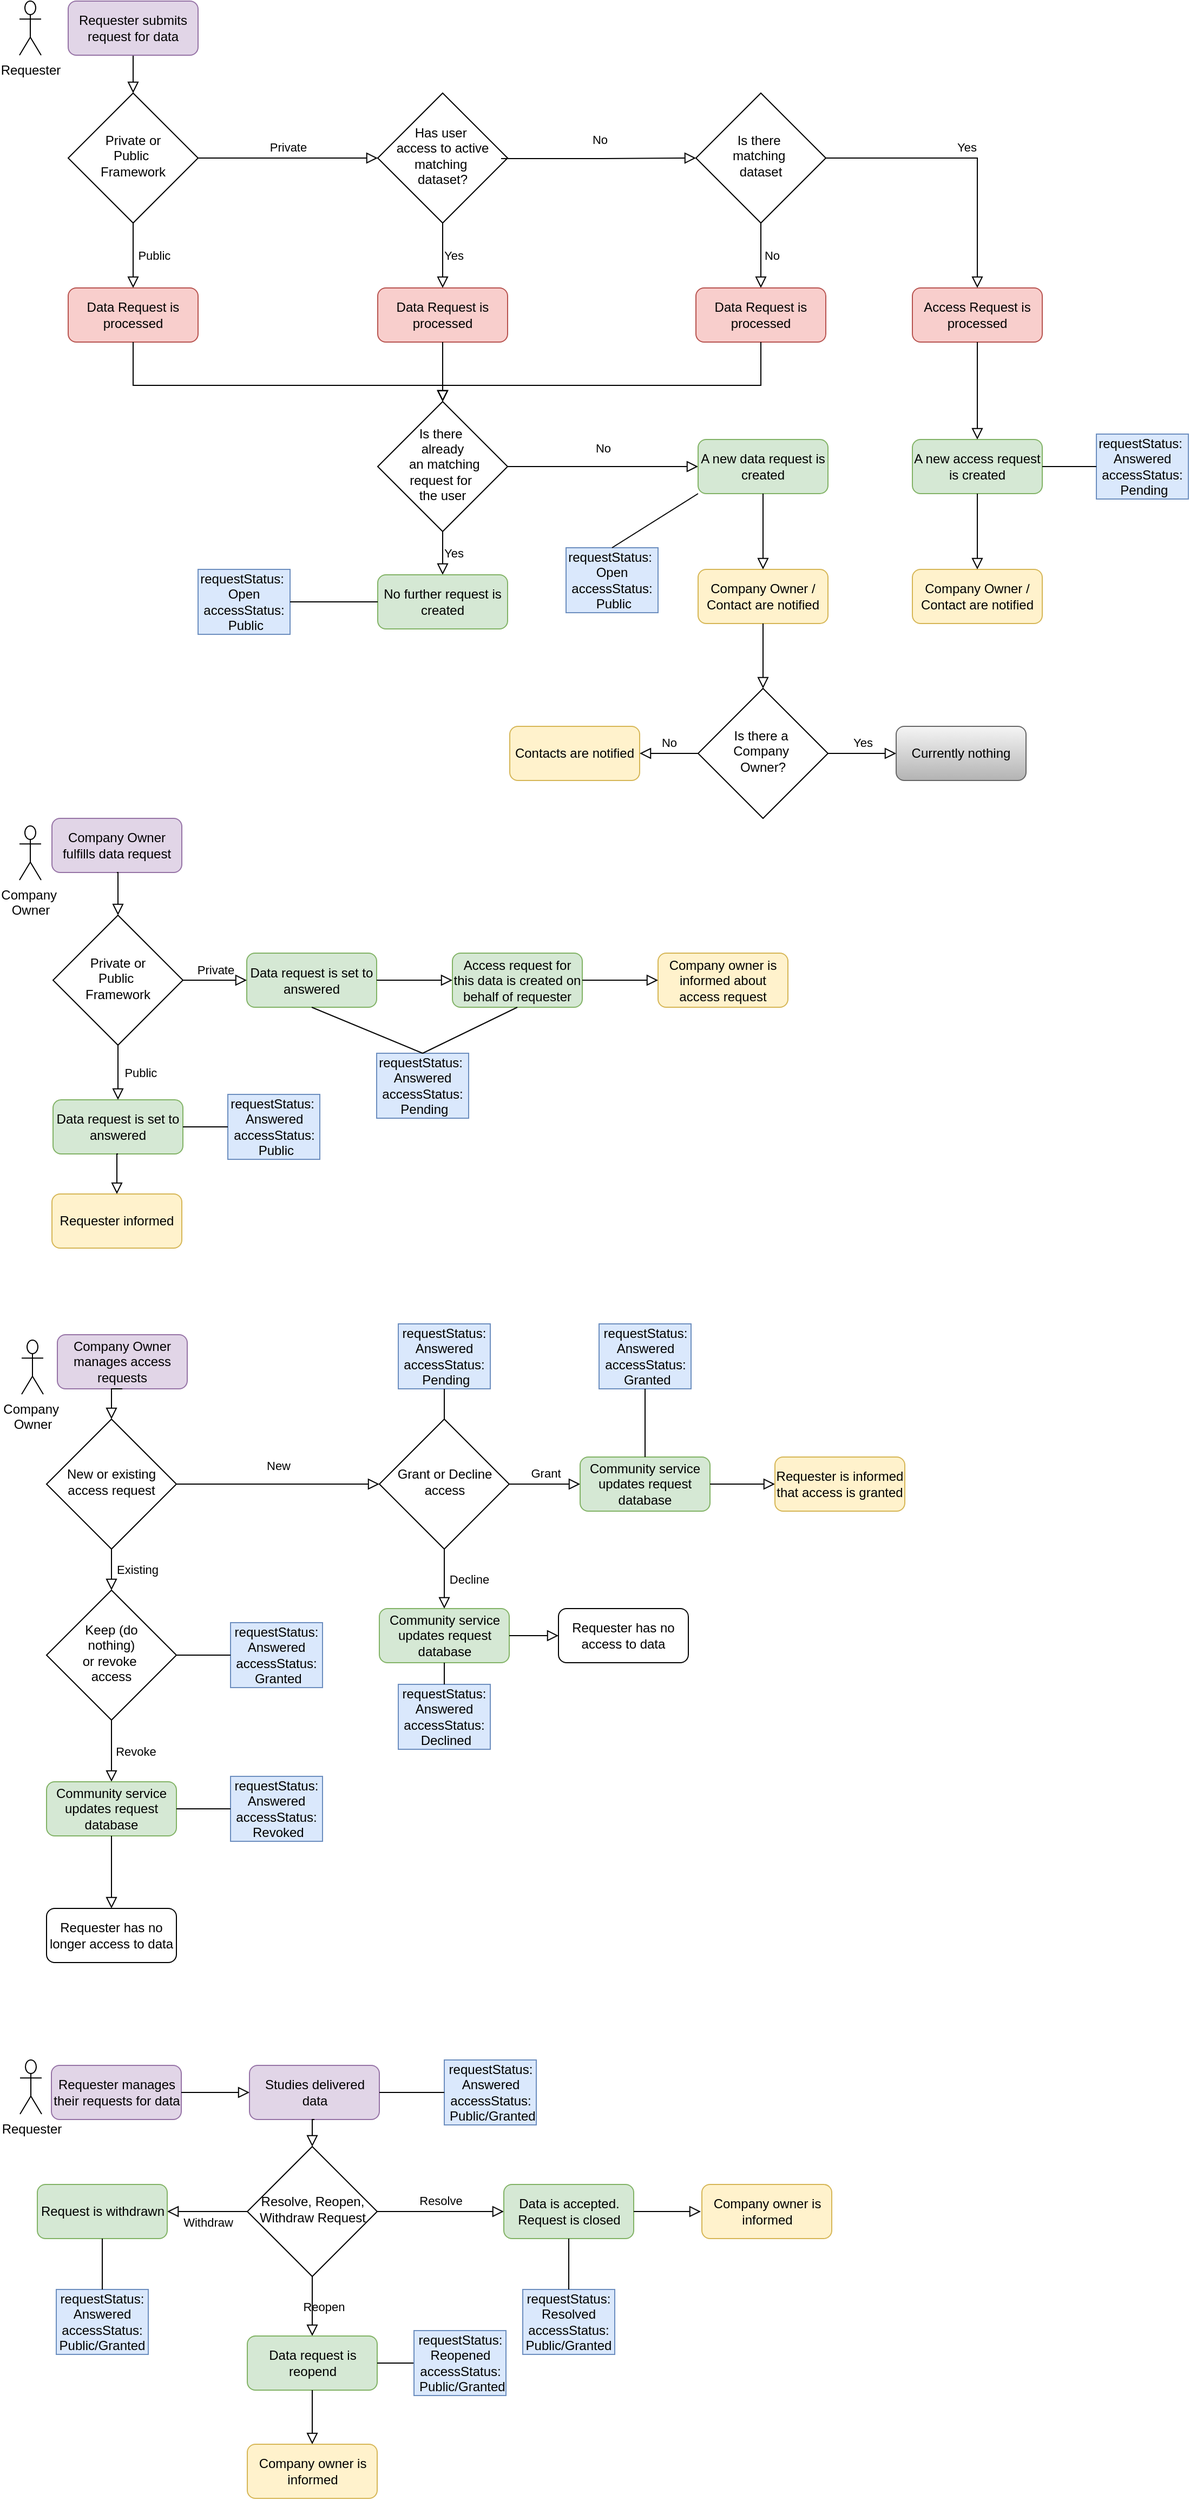 <mxfile version="24.7.5">
  <diagram name="Page-1" id="csTEz5FO5PTaqLaOLQge">
    <mxGraphModel dx="989" dy="606" grid="1" gridSize="10" guides="1" tooltips="1" connect="1" arrows="1" fold="1" page="1" pageScale="1" pageWidth="3300" pageHeight="2339" math="0" shadow="0">
      <root>
        <mxCell id="0" />
        <mxCell id="1" parent="0" />
        <mxCell id="vJwI65DWujs8xviBbyIF-1" value="Requester" style="shape=umlActor;verticalLabelPosition=bottom;verticalAlign=top;html=1;outlineConnect=0;" parent="1" vertex="1">
          <mxGeometry x="40" y="8" width="20" height="50" as="geometry" />
        </mxCell>
        <mxCell id="vJwI65DWujs8xviBbyIF-2" value="" style="rounded=0;html=1;jettySize=auto;orthogonalLoop=1;fontSize=11;endArrow=block;endFill=0;endSize=8;strokeWidth=1;shadow=0;labelBackgroundColor=none;edgeStyle=orthogonalEdgeStyle;" parent="1" source="vJwI65DWujs8xviBbyIF-3" target="vJwI65DWujs8xviBbyIF-5" edge="1">
          <mxGeometry relative="1" as="geometry" />
        </mxCell>
        <mxCell id="vJwI65DWujs8xviBbyIF-3" value="Requester submits request for data" style="rounded=1;whiteSpace=wrap;html=1;fontSize=12;glass=0;strokeWidth=1;shadow=0;fillColor=#e1d5e7;strokeColor=#9673a6;" parent="1" vertex="1">
          <mxGeometry x="85" y="8" width="120" height="50" as="geometry" />
        </mxCell>
        <mxCell id="vJwI65DWujs8xviBbyIF-4" value="Private" style="edgeStyle=orthogonalEdgeStyle;rounded=0;html=1;jettySize=auto;orthogonalLoop=1;fontSize=11;endArrow=block;endFill=0;endSize=8;strokeWidth=1;shadow=0;labelBackgroundColor=none;entryX=0;entryY=0.5;entryDx=0;entryDy=0;" parent="1" source="vJwI65DWujs8xviBbyIF-5" target="vJwI65DWujs8xviBbyIF-10" edge="1">
          <mxGeometry y="10" relative="1" as="geometry">
            <mxPoint as="offset" />
            <mxPoint x="270" y="153" as="targetPoint" />
          </mxGeometry>
        </mxCell>
        <mxCell id="vJwI65DWujs8xviBbyIF-5" value="Private or&lt;div&gt;Public&amp;nbsp;&lt;/div&gt;&lt;div&gt;Framework&lt;/div&gt;" style="rhombus;whiteSpace=wrap;html=1;shadow=0;fontFamily=Helvetica;fontSize=12;align=center;strokeWidth=1;spacing=6;spacingTop=-4;rotation=0;" parent="1" vertex="1">
          <mxGeometry x="85" y="93" width="120" height="120" as="geometry" />
        </mxCell>
        <mxCell id="vJwI65DWujs8xviBbyIF-6" value="Data Request is processed" style="rounded=1;whiteSpace=wrap;html=1;fontSize=12;glass=0;strokeWidth=1;shadow=0;fillColor=#f8cecc;strokeColor=#b85450;" parent="1" vertex="1">
          <mxGeometry x="371" y="273" width="120" height="50" as="geometry" />
        </mxCell>
        <mxCell id="vJwI65DWujs8xviBbyIF-8" value="Data Request is processed" style="rounded=1;whiteSpace=wrap;html=1;fontSize=12;glass=0;strokeWidth=1;shadow=0;fillColor=#f8cecc;strokeColor=#b85450;" parent="1" vertex="1">
          <mxGeometry x="85" y="273" width="120" height="50" as="geometry" />
        </mxCell>
        <mxCell id="vJwI65DWujs8xviBbyIF-9" value="&amp;nbsp; &amp;nbsp; &amp;nbsp; Public" style="edgeStyle=orthogonalEdgeStyle;rounded=0;html=1;jettySize=auto;orthogonalLoop=1;fontSize=11;endArrow=block;endFill=0;endSize=8;strokeWidth=1;shadow=0;labelBackgroundColor=none;exitX=0.5;exitY=1;exitDx=0;exitDy=0;entryX=0.5;entryY=0;entryDx=0;entryDy=0;" parent="1" source="vJwI65DWujs8xviBbyIF-5" target="vJwI65DWujs8xviBbyIF-8" edge="1">
          <mxGeometry y="10" relative="1" as="geometry">
            <mxPoint as="offset" />
            <mxPoint x="160" y="223" as="sourcePoint" />
            <mxPoint x="270" y="223" as="targetPoint" />
          </mxGeometry>
        </mxCell>
        <mxCell id="vJwI65DWujs8xviBbyIF-10" value="Has user&amp;nbsp;&lt;div&gt;access to active matching&amp;nbsp;&lt;/div&gt;&lt;div&gt;dataset?&lt;/div&gt;" style="rhombus;whiteSpace=wrap;html=1;shadow=0;fontFamily=Helvetica;fontSize=12;align=center;strokeWidth=1;spacing=6;spacingTop=-4;rotation=0;" parent="1" vertex="1">
          <mxGeometry x="371" y="93" width="120" height="120" as="geometry" />
        </mxCell>
        <mxCell id="vJwI65DWujs8xviBbyIF-12" value="No&lt;div&gt;&lt;br&gt;&lt;/div&gt;" style="edgeStyle=orthogonalEdgeStyle;rounded=0;html=1;jettySize=auto;orthogonalLoop=1;fontSize=11;endArrow=block;endFill=0;endSize=8;strokeWidth=1;shadow=0;labelBackgroundColor=none;entryX=0;entryY=0.5;entryDx=0;entryDy=0;exitX=0.95;exitY=0.504;exitDx=0;exitDy=0;exitPerimeter=0;" parent="1" target="vJwI65DWujs8xviBbyIF-14" edge="1" source="vJwI65DWujs8xviBbyIF-10">
          <mxGeometry y="10" relative="1" as="geometry">
            <mxPoint as="offset" />
            <mxPoint x="494" y="153" as="sourcePoint" />
            <mxPoint x="562" y="153" as="targetPoint" />
          </mxGeometry>
        </mxCell>
        <mxCell id="vJwI65DWujs8xviBbyIF-13" value="Yes" style="edgeStyle=orthogonalEdgeStyle;rounded=0;html=1;jettySize=auto;orthogonalLoop=1;fontSize=11;endArrow=block;endFill=0;endSize=8;strokeWidth=1;shadow=0;labelBackgroundColor=none;exitX=0.5;exitY=1;exitDx=0;exitDy=0;entryX=0.5;entryY=0;entryDx=0;entryDy=0;" parent="1" edge="1" target="vJwI65DWujs8xviBbyIF-6" source="vJwI65DWujs8xviBbyIF-10">
          <mxGeometry y="10" relative="1" as="geometry">
            <mxPoint as="offset" />
            <mxPoint x="433" y="193" as="sourcePoint" />
            <mxPoint x="433" y="273" as="targetPoint" />
          </mxGeometry>
        </mxCell>
        <mxCell id="vJwI65DWujs8xviBbyIF-14" value="Is there&amp;nbsp;&lt;div&gt;matching&amp;nbsp;&lt;/div&gt;&lt;div&gt;dataset&lt;/div&gt;" style="rhombus;whiteSpace=wrap;html=1;shadow=0;fontFamily=Helvetica;fontSize=12;align=center;strokeWidth=1;spacing=6;spacingTop=-4;" parent="1" vertex="1">
          <mxGeometry x="665" y="93" width="120" height="120" as="geometry" />
        </mxCell>
        <mxCell id="vJwI65DWujs8xviBbyIF-16" value="No" style="edgeStyle=orthogonalEdgeStyle;rounded=0;html=1;jettySize=auto;orthogonalLoop=1;fontSize=11;endArrow=block;endFill=0;endSize=8;strokeWidth=1;shadow=0;labelBackgroundColor=none;exitX=0.5;exitY=1;exitDx=0;exitDy=0;entryX=0.5;entryY=0;entryDx=0;entryDy=0;" parent="1" source="vJwI65DWujs8xviBbyIF-14" target="vJwI65DWujs8xviBbyIF-23" edge="1">
          <mxGeometry y="10" relative="1" as="geometry">
            <mxPoint as="offset" />
            <mxPoint x="537" y="203" as="sourcePoint" />
            <mxPoint x="727" y="253" as="targetPoint" />
            <Array as="points" />
          </mxGeometry>
        </mxCell>
        <mxCell id="vJwI65DWujs8xviBbyIF-18" value="" style="edgeStyle=orthogonalEdgeStyle;rounded=0;html=1;jettySize=auto;orthogonalLoop=1;fontSize=11;endArrow=block;endFill=0;endSize=8;strokeWidth=1;shadow=0;labelBackgroundColor=none;exitX=0.5;exitY=1;exitDx=0;exitDy=0;entryX=0.5;entryY=0;entryDx=0;entryDy=0;" parent="1" source="vJwI65DWujs8xviBbyIF-8" target="vJwI65DWujs8xviBbyIF-19" edge="1">
          <mxGeometry y="10" relative="1" as="geometry">
            <mxPoint as="offset" />
            <mxPoint x="-91" y="333" as="sourcePoint" />
            <mxPoint x="211.5" y="398" as="targetPoint" />
            <Array as="points">
              <mxPoint x="145" y="363" />
              <mxPoint x="431" y="363" />
            </Array>
          </mxGeometry>
        </mxCell>
        <mxCell id="vJwI65DWujs8xviBbyIF-19" value="Is there&amp;nbsp;&lt;div&gt;already&lt;div&gt;&amp;nbsp;an matching request for&amp;nbsp;&lt;/div&gt;&lt;div&gt;the user&lt;/div&gt;&lt;/div&gt;" style="rhombus;whiteSpace=wrap;html=1;shadow=0;fontFamily=Helvetica;fontSize=12;align=center;strokeWidth=1;spacing=6;spacingTop=-4;" parent="1" vertex="1">
          <mxGeometry x="371" y="378" width="120" height="120" as="geometry" />
        </mxCell>
        <mxCell id="vJwI65DWujs8xviBbyIF-20" value="Yes" style="edgeStyle=orthogonalEdgeStyle;rounded=0;html=1;jettySize=auto;orthogonalLoop=1;fontSize=11;endArrow=block;endFill=0;endSize=8;strokeWidth=1;shadow=0;labelBackgroundColor=none;exitX=0.5;exitY=1;exitDx=0;exitDy=0;entryX=0.5;entryY=0;entryDx=0;entryDy=0;" parent="1" edge="1" target="vJwI65DWujs8xviBbyIF-30" source="vJwI65DWujs8xviBbyIF-19">
          <mxGeometry y="10" relative="1" as="geometry">
            <mxPoint as="offset" />
            <mxPoint x="433" y="488" as="sourcePoint" />
            <mxPoint x="433" y="533" as="targetPoint" />
            <Array as="points" />
          </mxGeometry>
        </mxCell>
        <mxCell id="vJwI65DWujs8xviBbyIF-21" value="No&lt;div&gt;&lt;br&gt;&lt;/div&gt;" style="edgeStyle=orthogonalEdgeStyle;rounded=0;html=1;jettySize=auto;orthogonalLoop=1;fontSize=11;endArrow=block;endFill=0;endSize=8;strokeWidth=1;shadow=0;labelBackgroundColor=none;exitX=1;exitY=0.5;exitDx=0;exitDy=0;entryX=0;entryY=0.5;entryDx=0;entryDy=0;" parent="1" target="vJwI65DWujs8xviBbyIF-27" edge="1" source="vJwI65DWujs8xviBbyIF-19">
          <mxGeometry y="10" relative="1" as="geometry">
            <mxPoint as="offset" />
            <mxPoint x="494" y="433" as="sourcePoint" />
            <mxPoint x="552" y="433" as="targetPoint" />
            <Array as="points" />
          </mxGeometry>
        </mxCell>
        <mxCell id="vJwI65DWujs8xviBbyIF-23" value="Data Request is processed" style="rounded=1;whiteSpace=wrap;html=1;fontSize=12;glass=0;strokeWidth=1;shadow=0;fillColor=#f8cecc;strokeColor=#b85450;" parent="1" vertex="1">
          <mxGeometry x="665" y="273" width="120" height="50" as="geometry" />
        </mxCell>
        <mxCell id="vJwI65DWujs8xviBbyIF-24" value="" style="edgeStyle=orthogonalEdgeStyle;rounded=0;html=1;jettySize=auto;orthogonalLoop=1;fontSize=11;endArrow=block;endFill=0;endSize=8;strokeWidth=1;shadow=0;labelBackgroundColor=none;entryX=0.5;entryY=0;entryDx=0;entryDy=0;exitX=0.5;exitY=1;exitDx=0;exitDy=0;" parent="1" source="vJwI65DWujs8xviBbyIF-6" target="vJwI65DWujs8xviBbyIF-19" edge="1">
          <mxGeometry y="10" relative="1" as="geometry">
            <mxPoint as="offset" />
            <mxPoint x="545" y="275.5" as="sourcePoint" />
            <mxPoint x="545" y="330.5" as="targetPoint" />
            <Array as="points">
              <mxPoint x="431" y="323" />
              <mxPoint x="431" y="323" />
            </Array>
          </mxGeometry>
        </mxCell>
        <mxCell id="vJwI65DWujs8xviBbyIF-25" value="" style="edgeStyle=orthogonalEdgeStyle;rounded=0;html=1;jettySize=auto;orthogonalLoop=1;fontSize=11;endArrow=block;endFill=0;endSize=8;strokeWidth=1;shadow=0;labelBackgroundColor=none;entryX=0.5;entryY=0;entryDx=0;entryDy=0;exitX=0.5;exitY=1;exitDx=0;exitDy=0;" parent="1" source="vJwI65DWujs8xviBbyIF-23" target="vJwI65DWujs8xviBbyIF-19" edge="1">
          <mxGeometry y="10" relative="1" as="geometry">
            <mxPoint as="offset" />
            <mxPoint x="664" y="323" as="sourcePoint" />
            <mxPoint x="475" y="388" as="targetPoint" />
            <Array as="points">
              <mxPoint x="725" y="363" />
              <mxPoint x="431" y="363" />
            </Array>
          </mxGeometry>
        </mxCell>
        <mxCell id="vJwI65DWujs8xviBbyIF-26" value="Access Request is processed" style="rounded=1;whiteSpace=wrap;html=1;fontSize=12;glass=0;strokeWidth=1;shadow=0;fillColor=#f8cecc;strokeColor=#b85450;" parent="1" vertex="1">
          <mxGeometry x="865" y="273" width="120" height="50" as="geometry" />
        </mxCell>
        <mxCell id="vJwI65DWujs8xviBbyIF-27" value="A new data request is created" style="rounded=1;whiteSpace=wrap;html=1;fontSize=12;glass=0;strokeWidth=1;shadow=0;fillColor=#d5e8d4;strokeColor=#82b366;" parent="1" vertex="1">
          <mxGeometry x="667" y="413" width="120" height="50" as="geometry" />
        </mxCell>
        <mxCell id="vJwI65DWujs8xviBbyIF-28" value="A new access request is created" style="rounded=1;whiteSpace=wrap;html=1;fontSize=12;glass=0;strokeWidth=1;shadow=0;fillColor=#d5e8d4;strokeColor=#82b366;" parent="1" vertex="1">
          <mxGeometry x="865" y="413" width="120" height="50" as="geometry" />
        </mxCell>
        <mxCell id="vJwI65DWujs8xviBbyIF-29" value="" style="edgeStyle=orthogonalEdgeStyle;rounded=0;html=1;jettySize=auto;orthogonalLoop=1;fontSize=11;endArrow=block;endFill=0;endSize=8;strokeWidth=1;shadow=0;labelBackgroundColor=none;exitX=0.5;exitY=1;exitDx=0;exitDy=0;entryX=0.5;entryY=0;entryDx=0;entryDy=0;" parent="1" source="vJwI65DWujs8xviBbyIF-26" target="vJwI65DWujs8xviBbyIF-28" edge="1">
          <mxGeometry y="10" relative="1" as="geometry">
            <mxPoint as="offset" />
            <mxPoint x="920.5" y="323" as="sourcePoint" />
            <mxPoint x="920.5" y="403" as="targetPoint" />
            <Array as="points" />
          </mxGeometry>
        </mxCell>
        <mxCell id="vJwI65DWujs8xviBbyIF-30" value="No further request is created" style="rounded=1;whiteSpace=wrap;html=1;fontSize=12;glass=0;strokeWidth=1;shadow=0;fillColor=#d5e8d4;strokeColor=#82b366;" parent="1" vertex="1">
          <mxGeometry x="371" y="538" width="120" height="50" as="geometry" />
        </mxCell>
        <mxCell id="vJwI65DWujs8xviBbyIF-34" value="Company Owner / Contact are notified" style="rounded=1;whiteSpace=wrap;html=1;fontSize=12;glass=0;strokeWidth=1;shadow=0;fillColor=#fff2cc;strokeColor=#d6b656;" parent="1" vertex="1">
          <mxGeometry x="667" y="533" width="120" height="50" as="geometry" />
        </mxCell>
        <mxCell id="vJwI65DWujs8xviBbyIF-35" value="" style="edgeStyle=orthogonalEdgeStyle;rounded=0;html=1;jettySize=auto;orthogonalLoop=1;fontSize=11;endArrow=block;endFill=0;endSize=8;strokeWidth=1;shadow=0;labelBackgroundColor=none;exitX=0.5;exitY=1;exitDx=0;exitDy=0;entryX=0.5;entryY=0;entryDx=0;entryDy=0;" parent="1" source="vJwI65DWujs8xviBbyIF-27" target="vJwI65DWujs8xviBbyIF-34" edge="1">
          <mxGeometry y="10" relative="1" as="geometry">
            <mxPoint as="offset" />
            <mxPoint x="817" y="473" as="sourcePoint" />
            <mxPoint x="817" y="573" as="targetPoint" />
            <Array as="points" />
          </mxGeometry>
        </mxCell>
        <mxCell id="vJwI65DWujs8xviBbyIF-36" value="Company Owner / Contact are notified" style="rounded=1;whiteSpace=wrap;html=1;fontSize=12;glass=0;strokeWidth=1;shadow=0;fillColor=#fff2cc;strokeColor=#d6b656;" parent="1" vertex="1">
          <mxGeometry x="865" y="533" width="120" height="50" as="geometry" />
        </mxCell>
        <mxCell id="vJwI65DWujs8xviBbyIF-38" value="" style="edgeStyle=orthogonalEdgeStyle;rounded=0;html=1;jettySize=auto;orthogonalLoop=1;fontSize=11;endArrow=block;endFill=0;endSize=8;strokeWidth=1;shadow=0;labelBackgroundColor=none;exitX=0.5;exitY=1;exitDx=0;exitDy=0;entryX=0.5;entryY=0;entryDx=0;entryDy=0;" parent="1" source="vJwI65DWujs8xviBbyIF-28" target="vJwI65DWujs8xviBbyIF-36" edge="1">
          <mxGeometry y="10" relative="1" as="geometry">
            <mxPoint as="offset" />
            <mxPoint x="836" y="463" as="sourcePoint" />
            <mxPoint x="836" y="543" as="targetPoint" />
            <Array as="points" />
          </mxGeometry>
        </mxCell>
        <mxCell id="vJwI65DWujs8xviBbyIF-39" value="Company Owner fulfills data request" style="rounded=1;whiteSpace=wrap;html=1;fontSize=12;glass=0;strokeWidth=1;shadow=0;fillColor=#e1d5e7;strokeColor=#9673a6;" parent="1" vertex="1">
          <mxGeometry x="70" y="763" width="120" height="50" as="geometry" />
        </mxCell>
        <mxCell id="vJwI65DWujs8xviBbyIF-45" value="Data request is set to answered" style="rounded=1;whiteSpace=wrap;html=1;fontSize=12;glass=0;strokeWidth=1;shadow=0;fillColor=#d5e8d4;strokeColor=#82b366;" parent="1" vertex="1">
          <mxGeometry x="71" y="1023" width="120" height="50" as="geometry" />
        </mxCell>
        <mxCell id="vJwI65DWujs8xviBbyIF-47" value="Private or&lt;div&gt;Public&amp;nbsp;&lt;/div&gt;&lt;div&gt;Framework&lt;/div&gt;" style="rhombus;whiteSpace=wrap;html=1;shadow=0;fontFamily=Helvetica;fontSize=12;align=center;strokeWidth=1;spacing=6;spacingTop=-4;" parent="1" vertex="1">
          <mxGeometry x="71" y="852.5" width="120" height="120" as="geometry" />
        </mxCell>
        <mxCell id="vJwI65DWujs8xviBbyIF-48" value="&amp;nbsp; &amp;nbsp; &amp;nbsp; &amp;nbsp;Public" style="edgeStyle=orthogonalEdgeStyle;rounded=0;html=1;jettySize=auto;orthogonalLoop=1;fontSize=11;endArrow=block;endFill=0;endSize=8;strokeWidth=1;shadow=0;labelBackgroundColor=none;exitX=0.5;exitY=1;exitDx=0;exitDy=0;" parent="1" source="vJwI65DWujs8xviBbyIF-47" target="vJwI65DWujs8xviBbyIF-45" edge="1">
          <mxGeometry y="10" relative="1" as="geometry">
            <mxPoint as="offset" />
            <mxPoint x="224" y="970" as="sourcePoint" />
            <mxPoint x="224" y="1050" as="targetPoint" />
          </mxGeometry>
        </mxCell>
        <mxCell id="vJwI65DWujs8xviBbyIF-49" value="Data request is set to answered" style="rounded=1;whiteSpace=wrap;html=1;fontSize=12;glass=0;strokeWidth=1;shadow=0;fillColor=#d5e8d4;strokeColor=#82b366;" parent="1" vertex="1">
          <mxGeometry x="250" y="887.5" width="120" height="50" as="geometry" />
        </mxCell>
        <mxCell id="vJwI65DWujs8xviBbyIF-50" value="Private" style="edgeStyle=orthogonalEdgeStyle;rounded=0;html=1;jettySize=auto;orthogonalLoop=1;fontSize=11;endArrow=block;endFill=0;endSize=8;strokeWidth=1;shadow=0;labelBackgroundColor=none;entryX=0;entryY=0.5;entryDx=0;entryDy=0;exitX=1;exitY=0.5;exitDx=0;exitDy=0;" parent="1" source="vJwI65DWujs8xviBbyIF-47" target="vJwI65DWujs8xviBbyIF-49" edge="1">
          <mxGeometry y="10" relative="1" as="geometry">
            <mxPoint as="offset" />
            <mxPoint x="224" y="850" as="sourcePoint" />
            <mxPoint x="334" y="850" as="targetPoint" />
          </mxGeometry>
        </mxCell>
        <mxCell id="vJwI65DWujs8xviBbyIF-51" value="Access request for this data is created on behalf of requester" style="rounded=1;whiteSpace=wrap;html=1;fontSize=12;glass=0;strokeWidth=1;shadow=0;fillColor=#d5e8d4;strokeColor=#82b366;" parent="1" vertex="1">
          <mxGeometry x="440" y="887.5" width="120" height="50" as="geometry" />
        </mxCell>
        <mxCell id="vJwI65DWujs8xviBbyIF-52" value="" style="edgeStyle=orthogonalEdgeStyle;rounded=0;html=1;jettySize=auto;orthogonalLoop=1;fontSize=11;endArrow=block;endFill=0;endSize=8;strokeWidth=1;shadow=0;labelBackgroundColor=none;exitX=1;exitY=0.5;exitDx=0;exitDy=0;entryX=0;entryY=0.5;entryDx=0;entryDy=0;" parent="1" source="vJwI65DWujs8xviBbyIF-49" target="vJwI65DWujs8xviBbyIF-51" edge="1">
          <mxGeometry y="10" relative="1" as="geometry">
            <mxPoint as="offset" />
            <mxPoint x="424" y="950" as="sourcePoint" />
            <mxPoint x="424" y="1030" as="targetPoint" />
            <Array as="points" />
          </mxGeometry>
        </mxCell>
        <mxCell id="vJwI65DWujs8xviBbyIF-56" value="Company&amp;nbsp;&lt;div&gt;Owner&lt;/div&gt;" style="shape=umlActor;verticalLabelPosition=bottom;verticalAlign=top;html=1;outlineConnect=0;" parent="1" vertex="1">
          <mxGeometry x="42" y="1245" width="20" height="50" as="geometry" />
        </mxCell>
        <mxCell id="vJwI65DWujs8xviBbyIF-58" value="Company Owner manages access requests" style="rounded=1;whiteSpace=wrap;html=1;fontSize=12;glass=0;strokeWidth=1;shadow=0;fillColor=#e1d5e7;strokeColor=#9673a6;" parent="1" vertex="1">
          <mxGeometry x="75" y="1240" width="120" height="50" as="geometry" />
        </mxCell>
        <mxCell id="vJwI65DWujs8xviBbyIF-60" value="New or existing access request" style="rhombus;whiteSpace=wrap;html=1;shadow=0;fontFamily=Helvetica;fontSize=12;align=center;strokeWidth=1;spacing=6;spacingTop=-4;" parent="1" vertex="1">
          <mxGeometry x="65" y="1318" width="120" height="120" as="geometry" />
        </mxCell>
        <mxCell id="vJwI65DWujs8xviBbyIF-64" value="New&lt;div&gt;&lt;br&gt;&lt;/div&gt;" style="edgeStyle=orthogonalEdgeStyle;rounded=0;html=1;jettySize=auto;orthogonalLoop=1;fontSize=11;endArrow=block;endFill=0;endSize=8;strokeWidth=1;shadow=0;labelBackgroundColor=none;exitX=1;exitY=0.5;exitDx=0;exitDy=0;entryX=0;entryY=0.5;entryDx=0;entryDy=0;" parent="1" source="vJwI65DWujs8xviBbyIF-60" target="vJwI65DWujs8xviBbyIF-72" edge="1">
          <mxGeometry y="10" relative="1" as="geometry">
            <mxPoint as="offset" />
            <mxPoint x="252" y="1325" as="sourcePoint" />
            <mxPoint x="252" y="1375" as="targetPoint" />
          </mxGeometry>
        </mxCell>
        <mxCell id="vJwI65DWujs8xviBbyIF-65" value="&amp;nbsp; &amp;nbsp; &amp;nbsp; &amp;nbsp; &amp;nbsp;Existing" style="edgeStyle=orthogonalEdgeStyle;rounded=0;html=1;jettySize=auto;orthogonalLoop=1;fontSize=11;endArrow=block;endFill=0;endSize=8;strokeWidth=1;shadow=0;labelBackgroundColor=none;entryX=0.5;entryY=0;entryDx=0;entryDy=0;exitX=0.5;exitY=1;exitDx=0;exitDy=0;" parent="1" source="vJwI65DWujs8xviBbyIF-60" target="vJwI65DWujs8xviBbyIF-66" edge="1">
          <mxGeometry y="10" relative="1" as="geometry">
            <mxPoint as="offset" />
            <mxPoint x="222" y="1455" as="sourcePoint" />
            <mxPoint x="132" y="1475" as="targetPoint" />
          </mxGeometry>
        </mxCell>
        <mxCell id="vJwI65DWujs8xviBbyIF-66" value="Keep (do&lt;div&gt;&amp;nbsp;nothing)&amp;nbsp;&lt;div&gt;or revoke&amp;nbsp;&lt;/div&gt;&lt;div&gt;access&lt;/div&gt;&lt;/div&gt;" style="rhombus;whiteSpace=wrap;html=1;shadow=0;fontFamily=Helvetica;fontSize=12;align=center;strokeWidth=1;spacing=6;spacingTop=-4;" parent="1" vertex="1">
          <mxGeometry x="65" y="1476" width="120" height="120" as="geometry" />
        </mxCell>
        <mxCell id="vJwI65DWujs8xviBbyIF-67" value="&lt;div&gt;&amp;nbsp; &amp;nbsp; &amp;nbsp; &amp;nbsp; Revoke&lt;/div&gt;" style="edgeStyle=orthogonalEdgeStyle;rounded=0;html=1;jettySize=auto;orthogonalLoop=1;fontSize=11;endArrow=block;endFill=0;endSize=8;strokeWidth=1;shadow=0;labelBackgroundColor=none;exitX=0.5;exitY=1;exitDx=0;exitDy=0;entryX=0.5;entryY=0;entryDx=0;entryDy=0;" parent="1" source="vJwI65DWujs8xviBbyIF-66" target="vJwI65DWujs8xviBbyIF-68" edge="1">
          <mxGeometry y="10" relative="1" as="geometry">
            <mxPoint as="offset" />
            <mxPoint x="232" y="1525" as="sourcePoint" />
            <mxPoint x="282" y="1525" as="targetPoint" />
          </mxGeometry>
        </mxCell>
        <mxCell id="vJwI65DWujs8xviBbyIF-68" value="Community service updates request database" style="rounded=1;whiteSpace=wrap;html=1;fontSize=12;glass=0;strokeWidth=1;shadow=0;fillColor=#d5e8d4;strokeColor=#82b366;" parent="1" vertex="1">
          <mxGeometry x="65" y="1653" width="120" height="50" as="geometry" />
        </mxCell>
        <mxCell id="vJwI65DWujs8xviBbyIF-69" value="Requester has no longer access to data" style="rounded=1;whiteSpace=wrap;html=1;fontSize=12;glass=0;strokeWidth=1;shadow=0;" parent="1" vertex="1">
          <mxGeometry x="65" y="1770" width="120" height="50" as="geometry" />
        </mxCell>
        <mxCell id="vJwI65DWujs8xviBbyIF-70" value="" style="edgeStyle=orthogonalEdgeStyle;rounded=0;html=1;jettySize=auto;orthogonalLoop=1;fontSize=11;endArrow=block;endFill=0;endSize=8;strokeWidth=1;shadow=0;labelBackgroundColor=none;exitX=0.5;exitY=1;exitDx=0;exitDy=0;entryX=0.5;entryY=0;entryDx=0;entryDy=0;" parent="1" source="vJwI65DWujs8xviBbyIF-68" target="vJwI65DWujs8xviBbyIF-69" edge="1">
          <mxGeometry y="10" relative="1" as="geometry">
            <mxPoint as="offset" />
            <mxPoint x="382" y="1475" as="sourcePoint" />
            <mxPoint x="452" y="1475" as="targetPoint" />
          </mxGeometry>
        </mxCell>
        <mxCell id="vJwI65DWujs8xviBbyIF-72" value="Grant or Decline access" style="rhombus;whiteSpace=wrap;html=1;shadow=0;fontFamily=Helvetica;fontSize=12;align=center;strokeWidth=1;spacing=6;spacingTop=-4;" parent="1" vertex="1">
          <mxGeometry x="372.5" y="1318" width="120" height="120" as="geometry" />
        </mxCell>
        <mxCell id="vJwI65DWujs8xviBbyIF-74" value="Community service updates request database" style="rounded=1;whiteSpace=wrap;html=1;fontSize=12;glass=0;strokeWidth=1;shadow=0;fillColor=#d5e8d4;strokeColor=#82b366;" parent="1" vertex="1">
          <mxGeometry x="372.5" y="1493" width="120" height="50" as="geometry" />
        </mxCell>
        <mxCell id="vJwI65DWujs8xviBbyIF-75" value="Community service updates request database" style="rounded=1;whiteSpace=wrap;html=1;fontSize=12;glass=0;strokeWidth=1;shadow=0;fillColor=#d5e8d4;strokeColor=#82b366;" parent="1" vertex="1">
          <mxGeometry x="558" y="1353" width="120" height="50" as="geometry" />
        </mxCell>
        <mxCell id="vJwI65DWujs8xviBbyIF-76" value="&lt;div&gt;Grant&lt;/div&gt;" style="edgeStyle=orthogonalEdgeStyle;rounded=0;html=1;jettySize=auto;orthogonalLoop=1;fontSize=11;endArrow=block;endFill=0;endSize=8;strokeWidth=1;shadow=0;labelBackgroundColor=none;exitX=1;exitY=0.5;exitDx=0;exitDy=0;entryX=0;entryY=0.5;entryDx=0;entryDy=0;" parent="1" source="vJwI65DWujs8xviBbyIF-72" target="vJwI65DWujs8xviBbyIF-75" edge="1">
          <mxGeometry y="10" relative="1" as="geometry">
            <mxPoint as="offset" />
            <mxPoint x="495" y="1414" as="sourcePoint" />
            <mxPoint x="565" y="1414" as="targetPoint" />
          </mxGeometry>
        </mxCell>
        <mxCell id="vJwI65DWujs8xviBbyIF-77" value="" style="edgeStyle=orthogonalEdgeStyle;rounded=0;html=1;jettySize=auto;orthogonalLoop=1;fontSize=11;endArrow=block;endFill=0;endSize=8;strokeWidth=1;shadow=0;labelBackgroundColor=none;exitX=1;exitY=0.5;exitDx=0;exitDy=0;entryX=0;entryY=0.5;entryDx=0;entryDy=0;" parent="1" source="vJwI65DWujs8xviBbyIF-75" target="vJwI65DWujs8xviBbyIF-78" edge="1">
          <mxGeometry y="10" relative="1" as="geometry">
            <mxPoint as="offset" />
            <mxPoint x="685" y="1435" as="sourcePoint" />
            <mxPoint x="725" y="1375" as="targetPoint" />
          </mxGeometry>
        </mxCell>
        <mxCell id="vJwI65DWujs8xviBbyIF-78" value="Requester is informed that access is granted" style="rounded=1;whiteSpace=wrap;html=1;fontSize=12;glass=0;strokeWidth=1;shadow=0;fillColor=#fff2cc;strokeColor=#d6b656;" parent="1" vertex="1">
          <mxGeometry x="738" y="1353" width="120" height="50" as="geometry" />
        </mxCell>
        <mxCell id="vJwI65DWujs8xviBbyIF-80" value="&lt;div&gt;&amp;nbsp; &amp;nbsp; &amp;nbsp; &amp;nbsp; Decline&lt;/div&gt;" style="edgeStyle=orthogonalEdgeStyle;rounded=0;html=1;jettySize=auto;orthogonalLoop=1;fontSize=11;endArrow=block;endFill=0;endSize=8;strokeWidth=1;shadow=0;labelBackgroundColor=none;exitX=0.5;exitY=1;exitDx=0;exitDy=0;entryX=0.5;entryY=0;entryDx=0;entryDy=0;" parent="1" source="vJwI65DWujs8xviBbyIF-72" target="vJwI65DWujs8xviBbyIF-74" edge="1">
          <mxGeometry y="10" relative="1" as="geometry">
            <mxPoint as="offset" />
            <mxPoint x="440" y="1455" as="sourcePoint" />
            <mxPoint x="510" y="1455" as="targetPoint" />
          </mxGeometry>
        </mxCell>
        <mxCell id="vJwI65DWujs8xviBbyIF-81" value="Requester has no access to data" style="rounded=1;whiteSpace=wrap;html=1;fontSize=12;glass=0;strokeWidth=1;shadow=0;" parent="1" vertex="1">
          <mxGeometry x="538" y="1493" width="120" height="50" as="geometry" />
        </mxCell>
        <mxCell id="vJwI65DWujs8xviBbyIF-82" value="" style="edgeStyle=orthogonalEdgeStyle;rounded=0;html=1;jettySize=auto;orthogonalLoop=1;fontSize=11;endArrow=block;endFill=0;endSize=8;strokeWidth=1;shadow=0;labelBackgroundColor=none;exitX=1;exitY=0.5;exitDx=0;exitDy=0;entryX=0;entryY=0.5;entryDx=0;entryDy=0;" parent="1" source="vJwI65DWujs8xviBbyIF-74" target="vJwI65DWujs8xviBbyIF-81" edge="1">
          <mxGeometry y="10" relative="1" as="geometry">
            <mxPoint as="offset" />
            <mxPoint x="495" y="1465" as="sourcePoint" />
            <mxPoint x="555" y="1465" as="targetPoint" />
          </mxGeometry>
        </mxCell>
        <mxCell id="vJwI65DWujs8xviBbyIF-85" value="Requester" style="shape=umlActor;verticalLabelPosition=bottom;verticalAlign=top;html=1;outlineConnect=0;" parent="1" vertex="1">
          <mxGeometry x="40.5" y="1910" width="20" height="50" as="geometry" />
        </mxCell>
        <mxCell id="vJwI65DWujs8xviBbyIF-86" value="Requester manages their requests for data" style="rounded=1;whiteSpace=wrap;html=1;fontSize=12;glass=0;strokeWidth=1;shadow=0;fillColor=#e1d5e7;strokeColor=#9673a6;" parent="1" vertex="1">
          <mxGeometry x="69.5" y="1915" width="120" height="50" as="geometry" />
        </mxCell>
        <mxCell id="vJwI65DWujs8xviBbyIF-87" value="Studies delivered data" style="rounded=1;whiteSpace=wrap;html=1;fontSize=12;glass=0;strokeWidth=1;shadow=0;fillColor=#e1d5e7;strokeColor=#9673a6;" parent="1" vertex="1">
          <mxGeometry x="252.5" y="1915" width="120" height="50" as="geometry" />
        </mxCell>
        <mxCell id="vJwI65DWujs8xviBbyIF-88" value="" style="edgeStyle=orthogonalEdgeStyle;rounded=0;html=1;jettySize=auto;orthogonalLoop=1;fontSize=11;endArrow=block;endFill=0;endSize=8;strokeWidth=1;shadow=0;labelBackgroundColor=none;exitX=1;exitY=0.5;exitDx=0;exitDy=0;entryX=0;entryY=0.5;entryDx=0;entryDy=0;" parent="1" source="vJwI65DWujs8xviBbyIF-86" target="vJwI65DWujs8xviBbyIF-87" edge="1">
          <mxGeometry y="10" relative="1" as="geometry">
            <mxPoint as="offset" />
            <mxPoint x="270.5" y="1980" as="sourcePoint" />
            <mxPoint x="270.5" y="2030" as="targetPoint" />
            <Array as="points" />
          </mxGeometry>
        </mxCell>
        <mxCell id="vJwI65DWujs8xviBbyIF-89" value="Resolve, Reopen, Withdraw Request" style="rhombus;whiteSpace=wrap;html=1;shadow=0;fontFamily=Helvetica;fontSize=12;align=center;strokeWidth=1;spacing=6;spacingTop=-4;" parent="1" vertex="1">
          <mxGeometry x="250.5" y="1990" width="120" height="120" as="geometry" />
        </mxCell>
        <mxCell id="vJwI65DWujs8xviBbyIF-90" value="" style="edgeStyle=orthogonalEdgeStyle;rounded=0;html=1;jettySize=auto;orthogonalLoop=1;fontSize=11;endArrow=block;endFill=0;endSize=8;strokeWidth=1;shadow=0;labelBackgroundColor=none;exitX=0.5;exitY=1;exitDx=0;exitDy=0;entryX=0.5;entryY=0;entryDx=0;entryDy=0;" parent="1" source="vJwI65DWujs8xviBbyIF-87" target="vJwI65DWujs8xviBbyIF-89" edge="1">
          <mxGeometry y="10" relative="1" as="geometry">
            <mxPoint as="offset" />
            <mxPoint x="230.5" y="2080" as="sourcePoint" />
            <mxPoint x="230.5" y="2135" as="targetPoint" />
            <Array as="points" />
          </mxGeometry>
        </mxCell>
        <mxCell id="vJwI65DWujs8xviBbyIF-92" value="&lt;div&gt;Resolve&lt;/div&gt;" style="edgeStyle=orthogonalEdgeStyle;rounded=0;html=1;jettySize=auto;orthogonalLoop=1;fontSize=11;endArrow=block;endFill=0;endSize=8;strokeWidth=1;shadow=0;labelBackgroundColor=none;exitX=1;exitY=0.5;exitDx=0;exitDy=0;entryX=0;entryY=0.5;entryDx=0;entryDy=0;" parent="1" source="vJwI65DWujs8xviBbyIF-89" target="vJwI65DWujs8xviBbyIF-93" edge="1">
          <mxGeometry y="10" relative="1" as="geometry">
            <mxPoint as="offset" />
            <mxPoint x="539.5" y="2040" as="sourcePoint" />
            <mxPoint x="460.5" y="2050" as="targetPoint" />
          </mxGeometry>
        </mxCell>
        <mxCell id="vJwI65DWujs8xviBbyIF-93" value="Data is accepted. Request is closed" style="rounded=1;whiteSpace=wrap;html=1;fontSize=12;glass=0;strokeWidth=1;shadow=0;fillColor=#d5e8d4;strokeColor=#82b366;" parent="1" vertex="1">
          <mxGeometry x="487.5" y="2025" width="120" height="50" as="geometry" />
        </mxCell>
        <mxCell id="vJwI65DWujs8xviBbyIF-94" value="&lt;div&gt;Withdraw&lt;/div&gt;" style="edgeStyle=orthogonalEdgeStyle;rounded=0;html=1;jettySize=auto;orthogonalLoop=1;fontSize=11;endArrow=block;endFill=0;endSize=8;strokeWidth=1;shadow=0;labelBackgroundColor=none;exitX=0;exitY=0.5;exitDx=0;exitDy=0;entryX=1;entryY=0.5;entryDx=0;entryDy=0;" parent="1" source="vJwI65DWujs8xviBbyIF-89" target="vJwI65DWujs8xviBbyIF-95" edge="1">
          <mxGeometry y="10" relative="1" as="geometry">
            <mxPoint as="offset" />
            <mxPoint x="150.5" y="2120" as="sourcePoint" />
            <mxPoint x="220.5" y="2120" as="targetPoint" />
          </mxGeometry>
        </mxCell>
        <mxCell id="vJwI65DWujs8xviBbyIF-95" value="Request is withdrawn" style="rounded=1;whiteSpace=wrap;html=1;fontSize=12;glass=0;strokeWidth=1;shadow=0;fillColor=#d5e8d4;strokeColor=#82b366;" parent="1" vertex="1">
          <mxGeometry x="56.5" y="2025" width="120" height="50" as="geometry" />
        </mxCell>
        <mxCell id="vJwI65DWujs8xviBbyIF-96" value="&lt;div&gt;Reopen&lt;/div&gt;" style="edgeStyle=orthogonalEdgeStyle;rounded=0;html=1;jettySize=auto;orthogonalLoop=1;fontSize=11;endArrow=block;endFill=0;endSize=8;strokeWidth=1;shadow=0;labelBackgroundColor=none;exitX=0.5;exitY=1;exitDx=0;exitDy=0;entryX=0.5;entryY=0;entryDx=0;entryDy=0;" parent="1" source="vJwI65DWujs8xviBbyIF-89" target="vJwI65DWujs8xviBbyIF-97" edge="1">
          <mxGeometry y="10" relative="1" as="geometry">
            <mxPoint as="offset" />
            <mxPoint x="340.5" y="2140" as="sourcePoint" />
            <mxPoint x="320.5" y="2150" as="targetPoint" />
          </mxGeometry>
        </mxCell>
        <mxCell id="vJwI65DWujs8xviBbyIF-97" value="Data request is reopend" style="rounded=1;whiteSpace=wrap;html=1;fontSize=12;glass=0;strokeWidth=1;shadow=0;fillColor=#d5e8d4;strokeColor=#82b366;" parent="1" vertex="1">
          <mxGeometry x="250.5" y="2165" width="120" height="50" as="geometry" />
        </mxCell>
        <mxCell id="vJwI65DWujs8xviBbyIF-98" value="Company owner is informed" style="rounded=1;whiteSpace=wrap;html=1;fontSize=12;glass=0;strokeWidth=1;shadow=0;fillColor=#fff2cc;strokeColor=#d6b656;" parent="1" vertex="1">
          <mxGeometry x="670.5" y="2025" width="120" height="50" as="geometry" />
        </mxCell>
        <mxCell id="vJwI65DWujs8xviBbyIF-99" value="" style="edgeStyle=orthogonalEdgeStyle;rounded=0;html=1;jettySize=auto;orthogonalLoop=1;fontSize=11;endArrow=block;endFill=0;endSize=8;strokeWidth=1;shadow=0;labelBackgroundColor=none;exitX=1;exitY=0.5;exitDx=0;exitDy=0;entryX=0;entryY=0.5;entryDx=0;entryDy=0;" parent="1" source="vJwI65DWujs8xviBbyIF-93" edge="1">
          <mxGeometry y="10" relative="1" as="geometry">
            <mxPoint as="offset" />
            <mxPoint x="627.5" y="2000" as="sourcePoint" />
            <mxPoint x="669.5" y="2050" as="targetPoint" />
          </mxGeometry>
        </mxCell>
        <mxCell id="vJwI65DWujs8xviBbyIF-100" value="Company owner is informed" style="rounded=1;whiteSpace=wrap;html=1;fontSize=12;glass=0;strokeWidth=1;shadow=0;fillColor=#fff2cc;strokeColor=#d6b656;" parent="1" vertex="1">
          <mxGeometry x="250.5" y="2265" width="120" height="50" as="geometry" />
        </mxCell>
        <mxCell id="vJwI65DWujs8xviBbyIF-101" value="" style="edgeStyle=orthogonalEdgeStyle;rounded=0;html=1;jettySize=auto;orthogonalLoop=1;fontSize=11;endArrow=block;endFill=0;endSize=8;strokeWidth=1;shadow=0;labelBackgroundColor=none;exitX=0.5;exitY=1;exitDx=0;exitDy=0;entryX=0.5;entryY=0;entryDx=0;entryDy=0;" parent="1" source="vJwI65DWujs8xviBbyIF-97" target="vJwI65DWujs8xviBbyIF-100" edge="1">
          <mxGeometry y="10" relative="1" as="geometry">
            <mxPoint as="offset" />
            <mxPoint x="380.5" y="2150" as="sourcePoint" />
            <mxPoint x="440.5" y="2150" as="targetPoint" />
          </mxGeometry>
        </mxCell>
        <mxCell id="vJwI65DWujs8xviBbyIF-104" value="Company owner is informed about access request" style="rounded=1;whiteSpace=wrap;html=1;fontSize=12;glass=0;strokeWidth=1;shadow=0;fillColor=#fff2cc;strokeColor=#d6b656;" parent="1" vertex="1">
          <mxGeometry x="630" y="887.5" width="120" height="50" as="geometry" />
        </mxCell>
        <mxCell id="vJwI65DWujs8xviBbyIF-105" value="" style="edgeStyle=orthogonalEdgeStyle;rounded=0;html=1;jettySize=auto;orthogonalLoop=1;fontSize=11;endArrow=block;endFill=0;endSize=8;strokeWidth=1;shadow=0;labelBackgroundColor=none;exitX=1;exitY=0.5;exitDx=0;exitDy=0;entryX=0;entryY=0.5;entryDx=0;entryDy=0;" parent="1" source="vJwI65DWujs8xviBbyIF-51" edge="1" target="vJwI65DWujs8xviBbyIF-104">
          <mxGeometry y="10" relative="1" as="geometry">
            <mxPoint as="offset" />
            <mxPoint x="594" y="960" as="sourcePoint" />
            <mxPoint x="630" y="910" as="targetPoint" />
            <Array as="points" />
          </mxGeometry>
        </mxCell>
        <mxCell id="6enMCy29NfZkX7dHCmHQ-3" value="requestStatus:&amp;nbsp;&lt;div&gt;Open&lt;div&gt;accessStatus:&lt;/div&gt;&lt;div&gt;&amp;nbsp;Public&lt;/div&gt;&lt;/div&gt;" style="rounded=0;whiteSpace=wrap;html=1;fillColor=#dae8fc;strokeColor=#6c8ebf;" parent="1" vertex="1">
          <mxGeometry x="205" y="533" width="85" height="60" as="geometry" />
        </mxCell>
        <mxCell id="6enMCy29NfZkX7dHCmHQ-4" value="" style="endArrow=none;html=1;rounded=0;entryX=0;entryY=0.5;entryDx=0;entryDy=0;exitX=1;exitY=0.5;exitDx=0;exitDy=0;" parent="1" source="6enMCy29NfZkX7dHCmHQ-3" target="vJwI65DWujs8xviBbyIF-30" edge="1">
          <mxGeometry width="50" height="50" relative="1" as="geometry">
            <mxPoint x="10" y="403" as="sourcePoint" />
            <mxPoint x="60" y="353" as="targetPoint" />
          </mxGeometry>
        </mxCell>
        <mxCell id="6enMCy29NfZkX7dHCmHQ-6" value="requestStatus:&amp;nbsp;&lt;div&gt;Open&lt;div&gt;accessStatus:&lt;/div&gt;&lt;div&gt;&amp;nbsp;Public&lt;/div&gt;&lt;/div&gt;" style="rounded=0;whiteSpace=wrap;html=1;fillColor=#dae8fc;strokeColor=#6c8ebf;" parent="1" vertex="1">
          <mxGeometry x="545" y="513" width="85" height="60" as="geometry" />
        </mxCell>
        <mxCell id="6enMCy29NfZkX7dHCmHQ-11" value="" style="endArrow=none;html=1;rounded=0;entryX=0;entryY=1;entryDx=0;entryDy=0;exitX=0.5;exitY=0;exitDx=0;exitDy=0;" parent="1" source="6enMCy29NfZkX7dHCmHQ-6" target="vJwI65DWujs8xviBbyIF-27" edge="1">
          <mxGeometry width="50" height="50" relative="1" as="geometry">
            <mxPoint x="335" y="293" as="sourcePoint" />
            <mxPoint x="357" y="292.5" as="targetPoint" />
            <Array as="points" />
          </mxGeometry>
        </mxCell>
        <mxCell id="6enMCy29NfZkX7dHCmHQ-12" value="requestStatus:&amp;nbsp;&lt;div&gt;Answered&lt;br&gt;&lt;div&gt;accessStatus:&lt;/div&gt;&lt;div&gt;&amp;nbsp;Pending&lt;/div&gt;&lt;/div&gt;" style="rounded=0;whiteSpace=wrap;html=1;fillColor=#dae8fc;strokeColor=#6c8ebf;" parent="1" vertex="1">
          <mxGeometry x="1035" y="408" width="85" height="60" as="geometry" />
        </mxCell>
        <mxCell id="6enMCy29NfZkX7dHCmHQ-13" value="" style="endArrow=none;html=1;rounded=0;entryX=0;entryY=0.5;entryDx=0;entryDy=0;exitX=1;exitY=0.5;exitDx=0;exitDy=0;" parent="1" source="vJwI65DWujs8xviBbyIF-28" target="6enMCy29NfZkX7dHCmHQ-12" edge="1">
          <mxGeometry width="50" height="50" relative="1" as="geometry">
            <mxPoint x="1005" y="292.5" as="sourcePoint" />
            <mxPoint x="1037" y="292.5" as="targetPoint" />
            <Array as="points" />
          </mxGeometry>
        </mxCell>
        <mxCell id="6enMCy29NfZkX7dHCmHQ-14" value="requestStatus:&amp;nbsp;&lt;div&gt;Answered&lt;br&gt;&lt;div&gt;accessStatus:&lt;/div&gt;&lt;div&gt;&amp;nbsp;Public&lt;/div&gt;&lt;/div&gt;" style="rounded=0;whiteSpace=wrap;html=1;fillColor=#dae8fc;strokeColor=#6c8ebf;" parent="1" vertex="1">
          <mxGeometry x="232.5" y="1018" width="85" height="60" as="geometry" />
        </mxCell>
        <mxCell id="6enMCy29NfZkX7dHCmHQ-17" value="" style="endArrow=none;html=1;rounded=0;entryX=1;entryY=0.5;entryDx=0;entryDy=0;exitX=0;exitY=0.5;exitDx=0;exitDy=0;" parent="1" target="vJwI65DWujs8xviBbyIF-45" edge="1" source="6enMCy29NfZkX7dHCmHQ-14">
          <mxGeometry width="50" height="50" relative="1" as="geometry">
            <mxPoint x="245" y="1048" as="sourcePoint" />
            <mxPoint x="121" y="1100" as="targetPoint" />
            <Array as="points" />
          </mxGeometry>
        </mxCell>
        <mxCell id="6enMCy29NfZkX7dHCmHQ-18" value="requestStatus:&amp;nbsp;&lt;div&gt;Answered&lt;br&gt;&lt;div&gt;accessStatus:&lt;/div&gt;&lt;div&gt;&amp;nbsp;Pending&lt;/div&gt;&lt;/div&gt;" style="rounded=0;whiteSpace=wrap;html=1;fillColor=#dae8fc;strokeColor=#6c8ebf;" parent="1" vertex="1">
          <mxGeometry x="370" y="980" width="85" height="60" as="geometry" />
        </mxCell>
        <mxCell id="6enMCy29NfZkX7dHCmHQ-19" value="" style="endArrow=none;html=1;rounded=0;entryX=0.5;entryY=1;entryDx=0;entryDy=0;exitX=0.5;exitY=0;exitDx=0;exitDy=0;" parent="1" source="6enMCy29NfZkX7dHCmHQ-18" target="vJwI65DWujs8xviBbyIF-49" edge="1">
          <mxGeometry width="50" height="50" relative="1" as="geometry">
            <mxPoint x="402" y="970" as="sourcePoint" />
            <mxPoint x="447" y="970" as="targetPoint" />
            <Array as="points" />
          </mxGeometry>
        </mxCell>
        <mxCell id="6enMCy29NfZkX7dHCmHQ-21" value="" style="endArrow=none;html=1;rounded=0;entryX=0.5;entryY=1;entryDx=0;entryDy=0;exitX=0.5;exitY=0;exitDx=0;exitDy=0;" parent="1" source="6enMCy29NfZkX7dHCmHQ-18" target="vJwI65DWujs8xviBbyIF-51" edge="1">
          <mxGeometry width="50" height="50" relative="1" as="geometry">
            <mxPoint x="504" y="980" as="sourcePoint" />
            <mxPoint x="444" y="950" as="targetPoint" />
            <Array as="points" />
          </mxGeometry>
        </mxCell>
        <mxCell id="6enMCy29NfZkX7dHCmHQ-22" value="requestStatus: Answered&lt;div&gt;&lt;div&gt;accessStatus:&lt;/div&gt;&lt;div&gt;&amp;nbsp;Pending&lt;/div&gt;&lt;/div&gt;" style="rounded=0;whiteSpace=wrap;html=1;fillColor=#dae8fc;strokeColor=#6c8ebf;" parent="1" vertex="1">
          <mxGeometry x="390" y="1230" width="85" height="60" as="geometry" />
        </mxCell>
        <mxCell id="6enMCy29NfZkX7dHCmHQ-23" value="" style="endArrow=none;html=1;rounded=0;exitX=0.5;exitY=0;exitDx=0;exitDy=0;" parent="1" source="vJwI65DWujs8xviBbyIF-72" target="6enMCy29NfZkX7dHCmHQ-22" edge="1">
          <mxGeometry width="50" height="50" relative="1" as="geometry">
            <mxPoint x="501" y="1355" as="sourcePoint" />
            <mxPoint x="501" y="1305" as="targetPoint" />
            <Array as="points" />
          </mxGeometry>
        </mxCell>
        <mxCell id="6enMCy29NfZkX7dHCmHQ-25" value="requestStatus: Answered&lt;div&gt;&lt;/div&gt;&lt;div&gt;&lt;div&gt;accessStatus:&lt;/div&gt;&lt;div&gt;&amp;nbsp;Granted&lt;/div&gt;&lt;/div&gt;" style="rounded=0;whiteSpace=wrap;html=1;fillColor=#dae8fc;strokeColor=#6c8ebf;" parent="1" vertex="1">
          <mxGeometry x="575.5" y="1230" width="85" height="60" as="geometry" />
        </mxCell>
        <mxCell id="6enMCy29NfZkX7dHCmHQ-26" value="" style="endArrow=none;html=1;rounded=0;exitX=0.5;exitY=0;exitDx=0;exitDy=0;entryX=0.5;entryY=1;entryDx=0;entryDy=0;" parent="1" source="vJwI65DWujs8xviBbyIF-75" target="6enMCy29NfZkX7dHCmHQ-25" edge="1">
          <mxGeometry width="50" height="50" relative="1" as="geometry">
            <mxPoint x="441" y="1324" as="sourcePoint" />
            <mxPoint x="442" y="1300" as="targetPoint" />
            <Array as="points" />
          </mxGeometry>
        </mxCell>
        <mxCell id="6enMCy29NfZkX7dHCmHQ-27" value="requestStatus: Answered&lt;div&gt;&lt;/div&gt;&lt;div&gt;&lt;div&gt;accessStatus:&lt;/div&gt;&lt;div&gt;&amp;nbsp;Granted&lt;/div&gt;&lt;/div&gt;" style="rounded=0;whiteSpace=wrap;html=1;fillColor=#dae8fc;strokeColor=#6c8ebf;" parent="1" vertex="1">
          <mxGeometry x="235" y="1506" width="85" height="60" as="geometry" />
        </mxCell>
        <mxCell id="6enMCy29NfZkX7dHCmHQ-28" value="" style="endArrow=none;html=1;rounded=0;exitX=1;exitY=0.5;exitDx=0;exitDy=0;entryX=0;entryY=0.5;entryDx=0;entryDy=0;" parent="1" source="vJwI65DWujs8xviBbyIF-66" target="6enMCy29NfZkX7dHCmHQ-27" edge="1">
          <mxGeometry width="50" height="50" relative="1" as="geometry">
            <mxPoint x="51.5" y="1495" as="sourcePoint" />
            <mxPoint x="235" y="1536" as="targetPoint" />
            <Array as="points" />
          </mxGeometry>
        </mxCell>
        <mxCell id="6enMCy29NfZkX7dHCmHQ-29" value="requestStatus: Answered&lt;div&gt;&lt;/div&gt;&lt;div&gt;&lt;div&gt;accessStatus:&lt;/div&gt;&lt;div&gt;&amp;nbsp;Revoked&lt;/div&gt;&lt;/div&gt;" style="rounded=0;whiteSpace=wrap;html=1;fillColor=#dae8fc;strokeColor=#6c8ebf;" parent="1" vertex="1">
          <mxGeometry x="235" y="1648" width="85" height="60" as="geometry" />
        </mxCell>
        <mxCell id="6enMCy29NfZkX7dHCmHQ-30" value="" style="endArrow=none;html=1;rounded=0;entryX=0;entryY=0.5;entryDx=0;entryDy=0;exitX=1;exitY=0.5;exitDx=0;exitDy=0;" parent="1" source="vJwI65DWujs8xviBbyIF-68" target="6enMCy29NfZkX7dHCmHQ-29" edge="1">
          <mxGeometry width="50" height="50" relative="1" as="geometry">
            <mxPoint x="211" y="1690" as="sourcePoint" />
            <mxPoint x="40" y="1615" as="targetPoint" />
            <Array as="points" />
          </mxGeometry>
        </mxCell>
        <mxCell id="6enMCy29NfZkX7dHCmHQ-31" value="requestStatus: Answered&lt;div&gt;&lt;/div&gt;&lt;div&gt;&lt;div&gt;accessStatus:&lt;/div&gt;&lt;div&gt;&amp;nbsp;Declined&lt;/div&gt;&lt;/div&gt;" style="rounded=0;whiteSpace=wrap;html=1;fillColor=#dae8fc;strokeColor=#6c8ebf;" parent="1" vertex="1">
          <mxGeometry x="390" y="1563" width="85" height="60" as="geometry" />
        </mxCell>
        <mxCell id="6enMCy29NfZkX7dHCmHQ-32" value="" style="endArrow=none;html=1;rounded=0;entryX=0.5;entryY=1;entryDx=0;entryDy=0;" parent="1" source="6enMCy29NfZkX7dHCmHQ-31" target="vJwI65DWujs8xviBbyIF-74" edge="1">
          <mxGeometry width="50" height="50" relative="1" as="geometry">
            <mxPoint x="533" y="1564" as="sourcePoint" />
            <mxPoint x="497" y="1564" as="targetPoint" />
            <Array as="points" />
          </mxGeometry>
        </mxCell>
        <mxCell id="6enMCy29NfZkX7dHCmHQ-33" value="requestStatus: Answered&lt;div&gt;&lt;div&gt;accessStatus:&lt;/div&gt;&lt;div&gt;&amp;nbsp;Public/Granted&lt;/div&gt;&lt;div&gt;&lt;/div&gt;&lt;/div&gt;" style="rounded=0;whiteSpace=wrap;html=1;fillColor=#dae8fc;strokeColor=#6c8ebf;" parent="1" vertex="1">
          <mxGeometry x="432.5" y="1910" width="85" height="60" as="geometry" />
        </mxCell>
        <mxCell id="6enMCy29NfZkX7dHCmHQ-34" value="" style="endArrow=none;html=1;rounded=0;exitX=0;exitY=0.5;exitDx=0;exitDy=0;entryX=1;entryY=0.5;entryDx=0;entryDy=0;" parent="1" source="6enMCy29NfZkX7dHCmHQ-33" target="vJwI65DWujs8xviBbyIF-87" edge="1">
          <mxGeometry width="50" height="50" relative="1" as="geometry">
            <mxPoint x="414.5" y="1862" as="sourcePoint" />
            <mxPoint x="368.5" y="1862" as="targetPoint" />
            <Array as="points" />
          </mxGeometry>
        </mxCell>
        <mxCell id="6enMCy29NfZkX7dHCmHQ-35" value="requestStatus: Answered&lt;div&gt;&lt;div&gt;accessStatus:&lt;/div&gt;&lt;div&gt;Public/Granted&lt;br&gt;&lt;/div&gt;&lt;div&gt;&lt;/div&gt;&lt;/div&gt;" style="rounded=0;whiteSpace=wrap;html=1;fillColor=#dae8fc;strokeColor=#6c8ebf;" parent="1" vertex="1">
          <mxGeometry x="74" y="2122" width="85" height="60" as="geometry" />
        </mxCell>
        <mxCell id="6enMCy29NfZkX7dHCmHQ-36" value="" style="endArrow=none;html=1;rounded=0;exitX=0.5;exitY=1;exitDx=0;exitDy=0;entryX=0.5;entryY=0;entryDx=0;entryDy=0;" parent="1" source="vJwI65DWujs8xviBbyIF-95" target="6enMCy29NfZkX7dHCmHQ-35" edge="1">
          <mxGeometry width="50" height="50" relative="1" as="geometry">
            <mxPoint x="74.5" y="2092" as="sourcePoint" />
            <mxPoint x="22.5" y="2092" as="targetPoint" />
            <Array as="points" />
          </mxGeometry>
        </mxCell>
        <mxCell id="6enMCy29NfZkX7dHCmHQ-37" value="requestStatus: Resolved&lt;div&gt;&lt;div&gt;accessStatus:&lt;/div&gt;&lt;div&gt;Public/Granted&lt;br&gt;&lt;/div&gt;&lt;div&gt;&lt;/div&gt;&lt;/div&gt;" style="rounded=0;whiteSpace=wrap;html=1;fillColor=#dae8fc;strokeColor=#6c8ebf;" parent="1" vertex="1">
          <mxGeometry x="505" y="2122" width="85" height="60" as="geometry" />
        </mxCell>
        <mxCell id="6enMCy29NfZkX7dHCmHQ-38" value="" style="endArrow=none;html=1;rounded=0;exitX=0.5;exitY=1;exitDx=0;exitDy=0;entryX=0.5;entryY=0;entryDx=0;entryDy=0;" parent="1" source="vJwI65DWujs8xviBbyIF-93" target="6enMCy29NfZkX7dHCmHQ-37" edge="1">
          <mxGeometry width="50" height="50" relative="1" as="geometry">
            <mxPoint x="667.5" y="2110" as="sourcePoint" />
            <mxPoint x="667.5" y="2162" as="targetPoint" />
            <Array as="points" />
          </mxGeometry>
        </mxCell>
        <mxCell id="6enMCy29NfZkX7dHCmHQ-39" value="" style="endArrow=none;html=1;rounded=0;exitX=0;exitY=0.5;exitDx=0;exitDy=0;entryX=1;entryY=0.5;entryDx=0;entryDy=0;" parent="1" source="6enMCy29NfZkX7dHCmHQ-40" target="vJwI65DWujs8xviBbyIF-97" edge="1">
          <mxGeometry width="50" height="50" relative="1" as="geometry">
            <mxPoint x="140.5" y="2090" as="sourcePoint" />
            <mxPoint x="140.5" y="2142" as="targetPoint" />
            <Array as="points" />
          </mxGeometry>
        </mxCell>
        <mxCell id="6enMCy29NfZkX7dHCmHQ-40" value="requestStatus: Reopened&lt;div&gt;&lt;div&gt;accessStatus:&lt;/div&gt;&lt;div&gt;&amp;nbsp;&lt;span style=&quot;background-color: initial;&quot;&gt;Public/Granted&lt;/span&gt;&lt;/div&gt;&lt;div&gt;&lt;/div&gt;&lt;/div&gt;" style="rounded=0;whiteSpace=wrap;html=1;fillColor=#dae8fc;strokeColor=#6c8ebf;" parent="1" vertex="1">
          <mxGeometry x="404.5" y="2160" width="85" height="60" as="geometry" />
        </mxCell>
        <mxCell id="6enMCy29NfZkX7dHCmHQ-51" value="Company&amp;nbsp;&lt;div&gt;Owner&lt;/div&gt;" style="shape=umlActor;verticalLabelPosition=bottom;verticalAlign=top;html=1;outlineConnect=0;" parent="1" vertex="1">
          <mxGeometry x="40" y="770" width="20" height="50" as="geometry" />
        </mxCell>
        <mxCell id="6enMCy29NfZkX7dHCmHQ-52" value="" style="edgeStyle=orthogonalEdgeStyle;rounded=0;html=1;jettySize=auto;orthogonalLoop=1;fontSize=11;endArrow=block;endFill=0;endSize=8;strokeWidth=1;shadow=0;labelBackgroundColor=none;exitX=0.5;exitY=1;exitDx=0;exitDy=0;entryX=0.5;entryY=0;entryDx=0;entryDy=0;" parent="1" source="vJwI65DWujs8xviBbyIF-39" target="vJwI65DWujs8xviBbyIF-47" edge="1">
          <mxGeometry y="10" relative="1" as="geometry">
            <mxPoint as="offset" />
            <mxPoint x="197" y="820" as="sourcePoint" />
            <mxPoint x="197" y="872" as="targetPoint" />
          </mxGeometry>
        </mxCell>
        <mxCell id="Wo6gcryxMIdhPUIzEVz5-1" value="Is there a&amp;nbsp;&lt;div&gt;Company&amp;nbsp;&lt;/div&gt;&lt;div&gt;Owner?&lt;/div&gt;" style="rhombus;whiteSpace=wrap;html=1;shadow=0;fontFamily=Helvetica;fontSize=12;align=center;strokeWidth=1;spacing=6;spacingTop=-4;" parent="1" vertex="1">
          <mxGeometry x="667" y="643" width="120" height="120" as="geometry" />
        </mxCell>
        <mxCell id="Wo6gcryxMIdhPUIzEVz5-3" value="" style="edgeStyle=orthogonalEdgeStyle;rounded=0;html=1;jettySize=auto;orthogonalLoop=1;fontSize=11;endArrow=block;endFill=0;endSize=8;strokeWidth=1;shadow=0;labelBackgroundColor=none;exitX=0.5;exitY=1;exitDx=0;exitDy=0;entryX=0.5;entryY=0;entryDx=0;entryDy=0;" parent="1" source="vJwI65DWujs8xviBbyIF-34" target="Wo6gcryxMIdhPUIzEVz5-1" edge="1">
          <mxGeometry y="10" relative="1" as="geometry">
            <mxPoint as="offset" />
            <mxPoint x="775" y="593" as="sourcePoint" />
            <mxPoint x="775" y="673" as="targetPoint" />
            <Array as="points" />
          </mxGeometry>
        </mxCell>
        <mxCell id="Wo6gcryxMIdhPUIzEVz5-4" value="Contacts are notified" style="rounded=1;whiteSpace=wrap;html=1;fillColor=#fff2cc;strokeColor=#d6b656;" parent="1" vertex="1">
          <mxGeometry x="493" y="678" width="120" height="50" as="geometry" />
        </mxCell>
        <mxCell id="Z0cEvyHTUaEb5s5rwbtO-4" value="" style="edgeStyle=orthogonalEdgeStyle;rounded=0;html=1;jettySize=auto;orthogonalLoop=1;fontSize=11;endArrow=block;endFill=0;endSize=8;strokeWidth=1;shadow=0;labelBackgroundColor=none;exitX=0.5;exitY=1;exitDx=0;exitDy=0;entryX=0.5;entryY=0;entryDx=0;entryDy=0;" edge="1" parent="1" source="vJwI65DWujs8xviBbyIF-58" target="vJwI65DWujs8xviBbyIF-60">
          <mxGeometry y="10" relative="1" as="geometry">
            <mxPoint as="offset" />
            <mxPoint x="205" y="1263" as="sourcePoint" />
            <mxPoint x="215" y="1331" as="targetPoint" />
          </mxGeometry>
        </mxCell>
        <mxCell id="Z0cEvyHTUaEb5s5rwbtO-5" value="Yes" style="edgeStyle=orthogonalEdgeStyle;rounded=0;html=1;jettySize=auto;orthogonalLoop=1;fontSize=11;endArrow=block;endFill=0;endSize=8;strokeWidth=1;shadow=0;labelBackgroundColor=none;exitX=1;exitY=0.5;exitDx=0;exitDy=0;entryX=0.5;entryY=0;entryDx=0;entryDy=0;" edge="1" parent="1" source="vJwI65DWujs8xviBbyIF-14" target="vJwI65DWujs8xviBbyIF-26">
          <mxGeometry y="10" relative="1" as="geometry">
            <mxPoint as="offset" />
            <mxPoint x="835" y="113" as="sourcePoint" />
            <mxPoint x="971" y="283" as="targetPoint" />
            <Array as="points">
              <mxPoint x="925" y="153" />
            </Array>
          </mxGeometry>
        </mxCell>
        <mxCell id="Z0cEvyHTUaEb5s5rwbtO-6" value="No&lt;div&gt;&lt;br&gt;&lt;/div&gt;&lt;div&gt;&lt;br&gt;&lt;/div&gt;&lt;div&gt;&lt;br&gt;&lt;/div&gt;" style="edgeStyle=orthogonalEdgeStyle;rounded=0;html=1;jettySize=auto;orthogonalLoop=1;fontSize=11;endArrow=block;endFill=0;endSize=8;strokeWidth=1;shadow=0;labelBackgroundColor=none;exitX=0;exitY=0.5;exitDx=0;exitDy=0;entryX=1;entryY=0.5;entryDx=0;entryDy=0;" edge="1" parent="1" source="Wo6gcryxMIdhPUIzEVz5-1" target="Wo6gcryxMIdhPUIzEVz5-4">
          <mxGeometry y="10" relative="1" as="geometry">
            <mxPoint as="offset" />
            <mxPoint x="450" y="623" as="sourcePoint" />
            <mxPoint x="626" y="623" as="targetPoint" />
            <Array as="points" />
          </mxGeometry>
        </mxCell>
        <mxCell id="Z0cEvyHTUaEb5s5rwbtO-10" value="Requester informed" style="rounded=1;whiteSpace=wrap;html=1;fontSize=12;glass=0;strokeWidth=1;shadow=0;fillColor=#fff2cc;strokeColor=#d6b656;" vertex="1" parent="1">
          <mxGeometry x="70" y="1110" width="120" height="50" as="geometry" />
        </mxCell>
        <mxCell id="Z0cEvyHTUaEb5s5rwbtO-11" value="" style="edgeStyle=orthogonalEdgeStyle;rounded=0;html=1;jettySize=auto;orthogonalLoop=1;fontSize=11;endArrow=block;endFill=0;endSize=8;strokeWidth=1;shadow=0;labelBackgroundColor=none;exitX=0.5;exitY=1;exitDx=0;exitDy=0;entryX=0.5;entryY=0;entryDx=0;entryDy=0;" edge="1" parent="1" source="vJwI65DWujs8xviBbyIF-45" target="Z0cEvyHTUaEb5s5rwbtO-10">
          <mxGeometry y="10" relative="1" as="geometry">
            <mxPoint as="offset" />
            <mxPoint x="31" y="1100" as="sourcePoint" />
            <mxPoint x="30" y="1150" as="targetPoint" />
          </mxGeometry>
        </mxCell>
        <mxCell id="Z0cEvyHTUaEb5s5rwbtO-12" value="Currently nothing" style="rounded=1;whiteSpace=wrap;html=1;fillColor=#f5f5f5;strokeColor=#666666;gradientColor=#b3b3b3;" vertex="1" parent="1">
          <mxGeometry x="850" y="678" width="120" height="50" as="geometry" />
        </mxCell>
        <mxCell id="Z0cEvyHTUaEb5s5rwbtO-13" value="Yes" style="edgeStyle=orthogonalEdgeStyle;rounded=0;html=1;jettySize=auto;orthogonalLoop=1;fontSize=11;endArrow=block;endFill=0;endSize=8;strokeWidth=1;shadow=0;labelBackgroundColor=none;entryX=0;entryY=0.5;entryDx=0;entryDy=0;exitX=1;exitY=0.5;exitDx=0;exitDy=0;" edge="1" parent="1" source="Wo6gcryxMIdhPUIzEVz5-1" target="Z0cEvyHTUaEb5s5rwbtO-12">
          <mxGeometry x="-0.002" y="10" relative="1" as="geometry">
            <mxPoint as="offset" />
            <mxPoint x="850" y="710" as="sourcePoint" />
            <mxPoint x="623" y="713" as="targetPoint" />
            <Array as="points">
              <mxPoint x="810" y="703" />
              <mxPoint x="810" y="703" />
            </Array>
          </mxGeometry>
        </mxCell>
      </root>
    </mxGraphModel>
  </diagram>
</mxfile>
